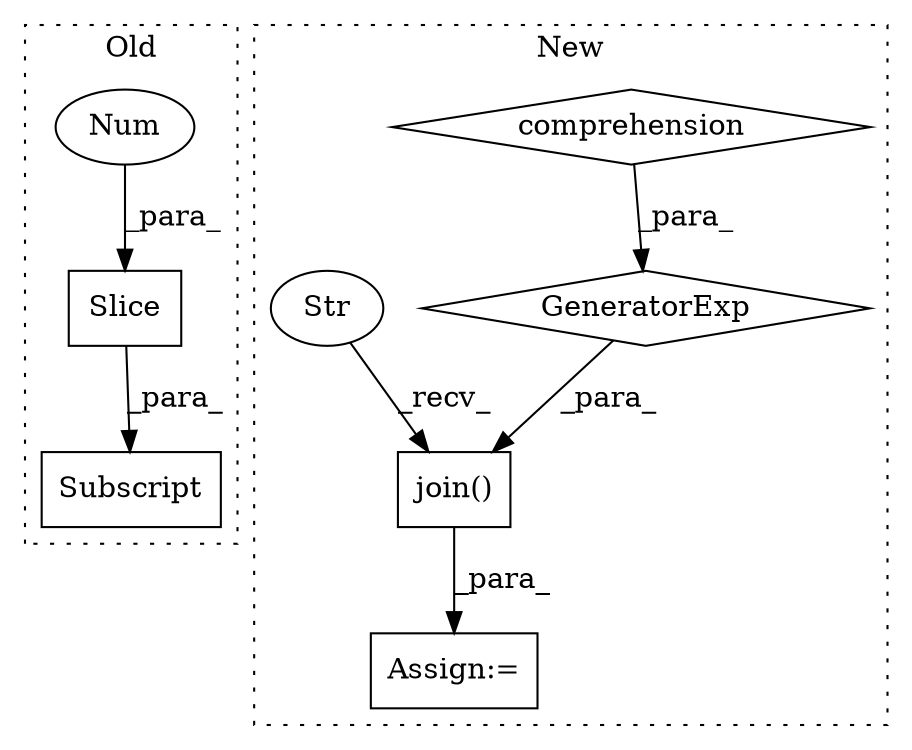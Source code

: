 digraph G {
subgraph cluster0 {
1 [label="Slice" a="80" s="8893" l="3" shape="box"];
3 [label="Num" a="76" s="8894" l="2" shape="ellipse"];
4 [label="Subscript" a="63" s="8875,0" l="22,0" shape="box"];
label = "Old";
style="dotted";
}
subgraph cluster1 {
2 [label="GeneratorExp" a="55" s="8961" l="20" shape="diamond"];
5 [label="comprehension" a="45" s="9000" l="3" shape="diamond"];
6 [label="Assign:=" a="68" s="8948" l="3" shape="box"];
7 [label="join()" a="75" s="8951,8981" l="10,54" shape="box"];
8 [label="Str" a="66" s="8951" l="4" shape="ellipse"];
label = "New";
style="dotted";
}
1 -> 4 [label="_para_"];
2 -> 7 [label="_para_"];
3 -> 1 [label="_para_"];
5 -> 2 [label="_para_"];
7 -> 6 [label="_para_"];
8 -> 7 [label="_recv_"];
}